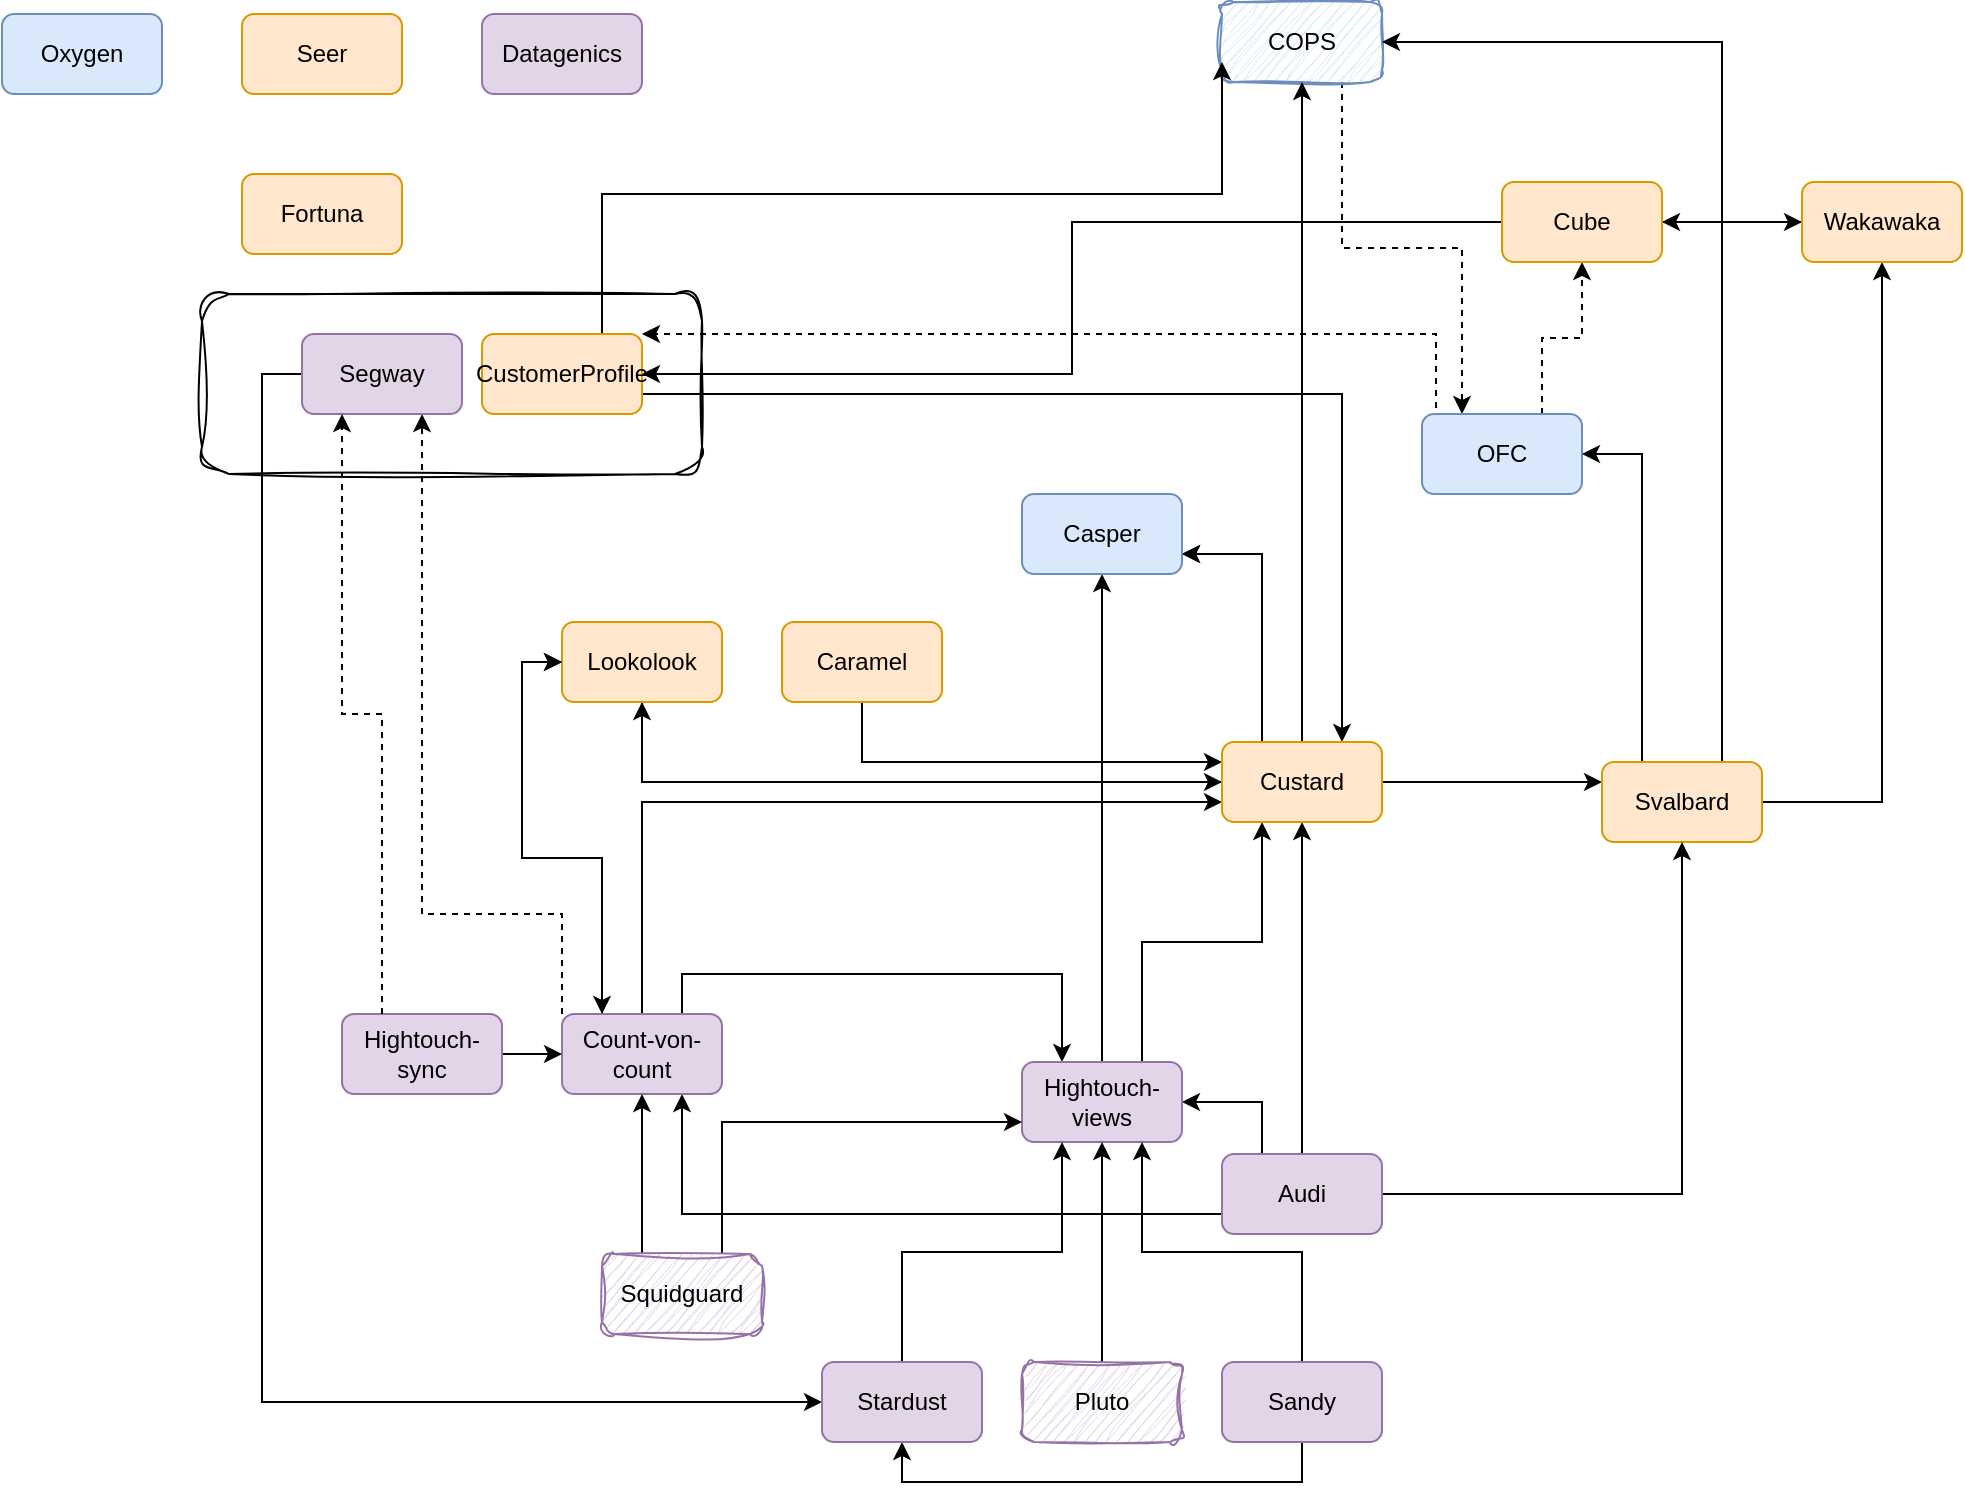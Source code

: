 <mxfile version="26.2.14">
  <diagram name="Page-1" id="VdhQL5ghfyJIWiJE1Iy3">
    <mxGraphModel dx="1234" dy="784" grid="1" gridSize="10" guides="1" tooltips="1" connect="1" arrows="1" fold="1" page="1" pageScale="1" pageWidth="1169" pageHeight="827" math="0" shadow="0">
      <root>
        <mxCell id="0" />
        <mxCell id="1" parent="0" />
        <mxCell id="4HR7i84UyUvzn1O3UmXb-10" value="" style="rounded=1;whiteSpace=wrap;html=1;fillColor=default;sketch=1;curveFitting=1;jiggle=2;" parent="1" vertex="1">
          <mxGeometry x="140" y="180" width="250" height="90" as="geometry" />
        </mxCell>
        <mxCell id="_K1MxurUgQZOxfvSzv-j-63" style="edgeStyle=orthogonalEdgeStyle;rounded=0;orthogonalLoop=1;jettySize=auto;html=1;exitX=0.75;exitY=1;exitDx=0;exitDy=0;entryX=0.25;entryY=0;entryDx=0;entryDy=0;dashed=1;" parent="1" source="_K1MxurUgQZOxfvSzv-j-3" target="_K1MxurUgQZOxfvSzv-j-4" edge="1">
          <mxGeometry relative="1" as="geometry" />
        </mxCell>
        <mxCell id="_K1MxurUgQZOxfvSzv-j-3" value="COPS" style="rounded=1;whiteSpace=wrap;html=1;fillColor=#dae8fc;strokeColor=#6c8ebf;sketch=1;curveFitting=1;jiggle=2;" parent="1" vertex="1">
          <mxGeometry x="650" y="34" width="80" height="40" as="geometry" />
        </mxCell>
        <mxCell id="_K1MxurUgQZOxfvSzv-j-64" style="edgeStyle=orthogonalEdgeStyle;rounded=0;orthogonalLoop=1;jettySize=auto;html=1;exitX=0.75;exitY=0;exitDx=0;exitDy=0;entryX=0.5;entryY=1;entryDx=0;entryDy=0;dashed=1;" parent="1" source="_K1MxurUgQZOxfvSzv-j-4" target="_K1MxurUgQZOxfvSzv-j-7" edge="1">
          <mxGeometry relative="1" as="geometry" />
        </mxCell>
        <mxCell id="_K1MxurUgQZOxfvSzv-j-65" style="edgeStyle=orthogonalEdgeStyle;rounded=0;orthogonalLoop=1;jettySize=auto;html=1;exitX=0.088;exitY=0.075;exitDx=0;exitDy=0;entryX=1;entryY=0;entryDx=0;entryDy=0;dashed=1;exitPerimeter=0;" parent="1" source="_K1MxurUgQZOxfvSzv-j-4" target="_K1MxurUgQZOxfvSzv-j-9" edge="1">
          <mxGeometry relative="1" as="geometry">
            <Array as="points">
              <mxPoint x="757" y="200" />
            </Array>
          </mxGeometry>
        </mxCell>
        <mxCell id="_K1MxurUgQZOxfvSzv-j-4" value="OFC" style="rounded=1;whiteSpace=wrap;html=1;fillColor=#dae8fc;strokeColor=#6c8ebf;" parent="1" vertex="1">
          <mxGeometry x="750" y="240" width="80" height="40" as="geometry" />
        </mxCell>
        <mxCell id="_K1MxurUgQZOxfvSzv-j-48" style="edgeStyle=orthogonalEdgeStyle;rounded=0;orthogonalLoop=1;jettySize=auto;html=1;exitX=0.5;exitY=1;exitDx=0;exitDy=0;entryX=0;entryY=0.25;entryDx=0;entryDy=0;" parent="1" source="_K1MxurUgQZOxfvSzv-j-6" target="_K1MxurUgQZOxfvSzv-j-8" edge="1">
          <mxGeometry relative="1" as="geometry" />
        </mxCell>
        <mxCell id="_K1MxurUgQZOxfvSzv-j-6" value="Caramel" style="rounded=1;whiteSpace=wrap;html=1;fillColor=#ffe6cc;strokeColor=#d79b00;" parent="1" vertex="1">
          <mxGeometry x="430" y="344" width="80" height="40" as="geometry" />
        </mxCell>
        <mxCell id="_K1MxurUgQZOxfvSzv-j-49" style="edgeStyle=orthogonalEdgeStyle;rounded=0;orthogonalLoop=1;jettySize=auto;html=1;exitX=0;exitY=0.5;exitDx=0;exitDy=0;entryX=1;entryY=0.5;entryDx=0;entryDy=0;" parent="1" source="_K1MxurUgQZOxfvSzv-j-7" target="_K1MxurUgQZOxfvSzv-j-9" edge="1">
          <mxGeometry relative="1" as="geometry" />
        </mxCell>
        <mxCell id="_K1MxurUgQZOxfvSzv-j-50" style="edgeStyle=orthogonalEdgeStyle;rounded=0;orthogonalLoop=1;jettySize=auto;html=1;exitX=1;exitY=0.5;exitDx=0;exitDy=0;entryX=0;entryY=0.5;entryDx=0;entryDy=0;" parent="1" source="_K1MxurUgQZOxfvSzv-j-7" target="_K1MxurUgQZOxfvSzv-j-13" edge="1">
          <mxGeometry relative="1" as="geometry" />
        </mxCell>
        <mxCell id="_K1MxurUgQZOxfvSzv-j-51" style="edgeStyle=orthogonalEdgeStyle;rounded=0;orthogonalLoop=1;jettySize=auto;html=1;exitX=0.25;exitY=0;exitDx=0;exitDy=0;entryX=1;entryY=0.75;entryDx=0;entryDy=0;" parent="1" source="_K1MxurUgQZOxfvSzv-j-8" target="_K1MxurUgQZOxfvSzv-j-1" edge="1">
          <mxGeometry relative="1" as="geometry" />
        </mxCell>
        <mxCell id="_K1MxurUgQZOxfvSzv-j-52" style="edgeStyle=orthogonalEdgeStyle;rounded=0;orthogonalLoop=1;jettySize=auto;html=1;exitX=0.5;exitY=0;exitDx=0;exitDy=0;entryX=0.5;entryY=1;entryDx=0;entryDy=0;" parent="1" source="_K1MxurUgQZOxfvSzv-j-8" target="_K1MxurUgQZOxfvSzv-j-3" edge="1">
          <mxGeometry relative="1" as="geometry" />
        </mxCell>
        <mxCell id="_K1MxurUgQZOxfvSzv-j-53" style="edgeStyle=orthogonalEdgeStyle;rounded=0;orthogonalLoop=1;jettySize=auto;html=1;exitX=0;exitY=0.5;exitDx=0;exitDy=0;entryX=0.5;entryY=1;entryDx=0;entryDy=0;" parent="1" source="_K1MxurUgQZOxfvSzv-j-8" target="_K1MxurUgQZOxfvSzv-j-11" edge="1">
          <mxGeometry relative="1" as="geometry" />
        </mxCell>
        <mxCell id="_K1MxurUgQZOxfvSzv-j-55" style="edgeStyle=orthogonalEdgeStyle;rounded=0;orthogonalLoop=1;jettySize=auto;html=1;exitX=1;exitY=0.5;exitDx=0;exitDy=0;entryX=0;entryY=0.25;entryDx=0;entryDy=0;" parent="1" source="_K1MxurUgQZOxfvSzv-j-8" target="_K1MxurUgQZOxfvSzv-j-12" edge="1">
          <mxGeometry relative="1" as="geometry" />
        </mxCell>
        <mxCell id="_K1MxurUgQZOxfvSzv-j-56" style="edgeStyle=orthogonalEdgeStyle;rounded=0;orthogonalLoop=1;jettySize=auto;html=1;exitX=0.75;exitY=0;exitDx=0;exitDy=0;entryX=0;entryY=0.75;entryDx=0;entryDy=0;" parent="1" source="_K1MxurUgQZOxfvSzv-j-9" target="_K1MxurUgQZOxfvSzv-j-3" edge="1">
          <mxGeometry relative="1" as="geometry">
            <Array as="points">
              <mxPoint x="340" y="130" />
              <mxPoint x="650" y="130" />
            </Array>
          </mxGeometry>
        </mxCell>
        <mxCell id="4HR7i84UyUvzn1O3UmXb-5" style="edgeStyle=orthogonalEdgeStyle;rounded=0;orthogonalLoop=1;jettySize=auto;html=1;exitX=1;exitY=0.75;exitDx=0;exitDy=0;entryX=0.75;entryY=0;entryDx=0;entryDy=0;" parent="1" source="_K1MxurUgQZOxfvSzv-j-9" target="_K1MxurUgQZOxfvSzv-j-8" edge="1">
          <mxGeometry relative="1" as="geometry" />
        </mxCell>
        <mxCell id="_K1MxurUgQZOxfvSzv-j-9" value="CustomerProfile" style="rounded=1;whiteSpace=wrap;html=1;fillColor=#ffe6cc;strokeColor=#d79b00;" parent="1" vertex="1">
          <mxGeometry x="280" y="200" width="80" height="40" as="geometry" />
        </mxCell>
        <mxCell id="_K1MxurUgQZOxfvSzv-j-10" value="Fortuna" style="rounded=1;whiteSpace=wrap;html=1;fillColor=#ffe6cc;strokeColor=#d79b00;" parent="1" vertex="1">
          <mxGeometry x="160" y="120" width="80" height="40" as="geometry" />
        </mxCell>
        <mxCell id="_K1MxurUgQZOxfvSzv-j-57" style="edgeStyle=orthogonalEdgeStyle;rounded=0;orthogonalLoop=1;jettySize=auto;html=1;exitX=0.5;exitY=1;exitDx=0;exitDy=0;entryX=0;entryY=0.5;entryDx=0;entryDy=0;" parent="1" source="_K1MxurUgQZOxfvSzv-j-11" target="_K1MxurUgQZOxfvSzv-j-8" edge="1">
          <mxGeometry relative="1" as="geometry">
            <mxPoint x="780" y="444" as="targetPoint" />
          </mxGeometry>
        </mxCell>
        <mxCell id="_K1MxurUgQZOxfvSzv-j-58" style="edgeStyle=orthogonalEdgeStyle;rounded=0;orthogonalLoop=1;jettySize=auto;html=1;exitX=0;exitY=0.5;exitDx=0;exitDy=0;entryX=0.25;entryY=0;entryDx=0;entryDy=0;" parent="1" source="_K1MxurUgQZOxfvSzv-j-11" target="_K1MxurUgQZOxfvSzv-j-16" edge="1">
          <mxGeometry relative="1" as="geometry" />
        </mxCell>
        <mxCell id="_K1MxurUgQZOxfvSzv-j-11" value="Lookolook" style="rounded=1;whiteSpace=wrap;html=1;fillColor=#ffe6cc;strokeColor=#d79b00;" parent="1" vertex="1">
          <mxGeometry x="320" y="344" width="80" height="40" as="geometry" />
        </mxCell>
        <mxCell id="_K1MxurUgQZOxfvSzv-j-59" style="edgeStyle=orthogonalEdgeStyle;rounded=0;orthogonalLoop=1;jettySize=auto;html=1;exitX=0.75;exitY=0;exitDx=0;exitDy=0;entryX=1;entryY=0.5;entryDx=0;entryDy=0;" parent="1" source="_K1MxurUgQZOxfvSzv-j-12" target="_K1MxurUgQZOxfvSzv-j-3" edge="1">
          <mxGeometry relative="1" as="geometry" />
        </mxCell>
        <mxCell id="_K1MxurUgQZOxfvSzv-j-60" style="edgeStyle=orthogonalEdgeStyle;rounded=0;orthogonalLoop=1;jettySize=auto;html=1;exitX=0.25;exitY=0;exitDx=0;exitDy=0;entryX=1;entryY=0.5;entryDx=0;entryDy=0;" parent="1" source="_K1MxurUgQZOxfvSzv-j-12" target="_K1MxurUgQZOxfvSzv-j-4" edge="1">
          <mxGeometry relative="1" as="geometry" />
        </mxCell>
        <mxCell id="_K1MxurUgQZOxfvSzv-j-61" style="edgeStyle=orthogonalEdgeStyle;rounded=0;orthogonalLoop=1;jettySize=auto;html=1;exitX=1;exitY=0.5;exitDx=0;exitDy=0;entryX=0.5;entryY=1;entryDx=0;entryDy=0;" parent="1" source="_K1MxurUgQZOxfvSzv-j-12" target="_K1MxurUgQZOxfvSzv-j-13" edge="1">
          <mxGeometry relative="1" as="geometry" />
        </mxCell>
        <mxCell id="_K1MxurUgQZOxfvSzv-j-12" value="Svalbard" style="rounded=1;whiteSpace=wrap;html=1;fillColor=#ffe6cc;strokeColor=#d79b00;" parent="1" vertex="1">
          <mxGeometry x="840" y="414" width="80" height="40" as="geometry" />
        </mxCell>
        <mxCell id="_K1MxurUgQZOxfvSzv-j-62" style="edgeStyle=orthogonalEdgeStyle;rounded=0;orthogonalLoop=1;jettySize=auto;html=1;exitX=0;exitY=0.5;exitDx=0;exitDy=0;entryX=1;entryY=0.5;entryDx=0;entryDy=0;" parent="1" source="_K1MxurUgQZOxfvSzv-j-13" target="_K1MxurUgQZOxfvSzv-j-7" edge="1">
          <mxGeometry relative="1" as="geometry" />
        </mxCell>
        <mxCell id="_K1MxurUgQZOxfvSzv-j-13" value="Wakawaka" style="rounded=1;whiteSpace=wrap;html=1;fillColor=#ffe6cc;strokeColor=#d79b00;" parent="1" vertex="1">
          <mxGeometry x="940" y="124" width="80" height="40" as="geometry" />
        </mxCell>
        <mxCell id="_K1MxurUgQZOxfvSzv-j-67" style="edgeStyle=orthogonalEdgeStyle;rounded=0;orthogonalLoop=1;jettySize=auto;html=1;exitX=0;exitY=0.75;exitDx=0;exitDy=0;entryX=0.75;entryY=1;entryDx=0;entryDy=0;" parent="1" source="_K1MxurUgQZOxfvSzv-j-14" target="_K1MxurUgQZOxfvSzv-j-16" edge="1">
          <mxGeometry relative="1" as="geometry" />
        </mxCell>
        <mxCell id="_K1MxurUgQZOxfvSzv-j-68" style="edgeStyle=orthogonalEdgeStyle;rounded=0;orthogonalLoop=1;jettySize=auto;html=1;exitX=0.5;exitY=0;exitDx=0;exitDy=0;entryX=0.5;entryY=1;entryDx=0;entryDy=0;" parent="1" source="_K1MxurUgQZOxfvSzv-j-14" target="_K1MxurUgQZOxfvSzv-j-8" edge="1">
          <mxGeometry relative="1" as="geometry" />
        </mxCell>
        <mxCell id="_K1MxurUgQZOxfvSzv-j-70" style="edgeStyle=orthogonalEdgeStyle;rounded=0;orthogonalLoop=1;jettySize=auto;html=1;entryX=1;entryY=0.5;entryDx=0;entryDy=0;exitX=0.25;exitY=0;exitDx=0;exitDy=0;" parent="1" source="_K1MxurUgQZOxfvSzv-j-14" target="_K1MxurUgQZOxfvSzv-j-19" edge="1">
          <mxGeometry relative="1" as="geometry">
            <mxPoint x="770" y="634" as="sourcePoint" />
          </mxGeometry>
        </mxCell>
        <mxCell id="_K1MxurUgQZOxfvSzv-j-71" style="edgeStyle=orthogonalEdgeStyle;rounded=0;orthogonalLoop=1;jettySize=auto;html=1;exitX=1;exitY=0.5;exitDx=0;exitDy=0;entryX=0.5;entryY=1;entryDx=0;entryDy=0;" parent="1" source="_K1MxurUgQZOxfvSzv-j-14" target="_K1MxurUgQZOxfvSzv-j-12" edge="1">
          <mxGeometry relative="1" as="geometry" />
        </mxCell>
        <mxCell id="_K1MxurUgQZOxfvSzv-j-14" value="Audi" style="rounded=1;whiteSpace=wrap;html=1;fillColor=#e1d5e7;strokeColor=#9673a6;" parent="1" vertex="1">
          <mxGeometry x="650" y="610" width="80" height="40" as="geometry" />
        </mxCell>
        <mxCell id="_K1MxurUgQZOxfvSzv-j-73" style="edgeStyle=orthogonalEdgeStyle;rounded=0;orthogonalLoop=1;jettySize=auto;html=1;exitX=0.25;exitY=0;exitDx=0;exitDy=0;entryX=0;entryY=0.5;entryDx=0;entryDy=0;" parent="1" source="_K1MxurUgQZOxfvSzv-j-16" target="_K1MxurUgQZOxfvSzv-j-11" edge="1">
          <mxGeometry relative="1" as="geometry" />
        </mxCell>
        <mxCell id="_K1MxurUgQZOxfvSzv-j-74" style="edgeStyle=orthogonalEdgeStyle;rounded=0;orthogonalLoop=1;jettySize=auto;html=1;exitX=0;exitY=0;exitDx=0;exitDy=0;entryX=0.75;entryY=1;entryDx=0;entryDy=0;dashed=1;" parent="1" source="_K1MxurUgQZOxfvSzv-j-16" target="_K1MxurUgQZOxfvSzv-j-23" edge="1">
          <mxGeometry relative="1" as="geometry">
            <Array as="points">
              <mxPoint x="320" y="490" />
              <mxPoint x="250" y="490" />
            </Array>
          </mxGeometry>
        </mxCell>
        <mxCell id="_K1MxurUgQZOxfvSzv-j-76" style="edgeStyle=orthogonalEdgeStyle;rounded=0;orthogonalLoop=1;jettySize=auto;html=1;exitX=0.5;exitY=0;exitDx=0;exitDy=0;entryX=0;entryY=0.75;entryDx=0;entryDy=0;" parent="1" source="_K1MxurUgQZOxfvSzv-j-16" target="_K1MxurUgQZOxfvSzv-j-8" edge="1">
          <mxGeometry relative="1" as="geometry">
            <mxPoint x="730" y="454" as="targetPoint" />
          </mxGeometry>
        </mxCell>
        <mxCell id="_K1MxurUgQZOxfvSzv-j-77" style="edgeStyle=orthogonalEdgeStyle;rounded=0;orthogonalLoop=1;jettySize=auto;html=1;exitX=0.75;exitY=0;exitDx=0;exitDy=0;entryX=0.25;entryY=0;entryDx=0;entryDy=0;" parent="1" source="_K1MxurUgQZOxfvSzv-j-16" target="_K1MxurUgQZOxfvSzv-j-19" edge="1">
          <mxGeometry relative="1" as="geometry">
            <mxPoint x="530" y="524" as="targetPoint" />
          </mxGeometry>
        </mxCell>
        <mxCell id="_K1MxurUgQZOxfvSzv-j-78" style="edgeStyle=orthogonalEdgeStyle;rounded=0;orthogonalLoop=1;jettySize=auto;html=1;exitX=0.25;exitY=0;exitDx=0;exitDy=0;entryX=0;entryY=0.5;entryDx=0;entryDy=0;" parent="1" source="_K1MxurUgQZOxfvSzv-j-16" target="_K1MxurUgQZOxfvSzv-j-11" edge="1">
          <mxGeometry relative="1" as="geometry" />
        </mxCell>
        <mxCell id="_K1MxurUgQZOxfvSzv-j-16" value="Count-von-count" style="rounded=1;whiteSpace=wrap;html=1;fillColor=#e1d5e7;strokeColor=#9673a6;" parent="1" vertex="1">
          <mxGeometry x="320" y="540" width="80" height="40" as="geometry" />
        </mxCell>
        <mxCell id="_K1MxurUgQZOxfvSzv-j-84" style="edgeStyle=orthogonalEdgeStyle;rounded=0;orthogonalLoop=1;jettySize=auto;html=1;exitX=1;exitY=0.5;exitDx=0;exitDy=0;entryX=0;entryY=0.5;entryDx=0;entryDy=0;" parent="1" source="_K1MxurUgQZOxfvSzv-j-18" target="_K1MxurUgQZOxfvSzv-j-16" edge="1">
          <mxGeometry relative="1" as="geometry" />
        </mxCell>
        <mxCell id="_K1MxurUgQZOxfvSzv-j-85" style="edgeStyle=orthogonalEdgeStyle;rounded=0;orthogonalLoop=1;jettySize=auto;html=1;exitX=0.5;exitY=0;exitDx=0;exitDy=0;entryX=0.5;entryY=1;entryDx=0;entryDy=0;" parent="1" source="_K1MxurUgQZOxfvSzv-j-19" target="_K1MxurUgQZOxfvSzv-j-1" edge="1">
          <mxGeometry relative="1" as="geometry" />
        </mxCell>
        <mxCell id="_K1MxurUgQZOxfvSzv-j-86" style="edgeStyle=orthogonalEdgeStyle;rounded=0;orthogonalLoop=1;jettySize=auto;html=1;exitX=0.75;exitY=0;exitDx=0;exitDy=0;entryX=0.25;entryY=1;entryDx=0;entryDy=0;" parent="1" source="_K1MxurUgQZOxfvSzv-j-19" target="_K1MxurUgQZOxfvSzv-j-8" edge="1">
          <mxGeometry relative="1" as="geometry" />
        </mxCell>
        <mxCell id="_K1MxurUgQZOxfvSzv-j-19" value="Hightouch-views" style="rounded=1;whiteSpace=wrap;html=1;fillColor=#e1d5e7;strokeColor=#9673a6;" parent="1" vertex="1">
          <mxGeometry x="550" y="564" width="80" height="40" as="geometry" />
        </mxCell>
        <mxCell id="_K1MxurUgQZOxfvSzv-j-87" style="edgeStyle=orthogonalEdgeStyle;rounded=0;orthogonalLoop=1;jettySize=auto;html=1;exitX=0.5;exitY=0;exitDx=0;exitDy=0;entryX=0.5;entryY=1;entryDx=0;entryDy=0;" parent="1" source="_K1MxurUgQZOxfvSzv-j-21" target="_K1MxurUgQZOxfvSzv-j-19" edge="1">
          <mxGeometry relative="1" as="geometry" />
        </mxCell>
        <mxCell id="_K1MxurUgQZOxfvSzv-j-21" value="Pluto" style="rounded=1;whiteSpace=wrap;html=1;fillColor=#e1d5e7;strokeColor=#9673a6;sketch=1;curveFitting=1;jiggle=2;" parent="1" vertex="1">
          <mxGeometry x="550" y="714" width="80" height="40" as="geometry" />
        </mxCell>
        <mxCell id="_K1MxurUgQZOxfvSzv-j-89" style="edgeStyle=orthogonalEdgeStyle;rounded=0;orthogonalLoop=1;jettySize=auto;html=1;exitX=0.5;exitY=0;exitDx=0;exitDy=0;entryX=0.75;entryY=1;entryDx=0;entryDy=0;" parent="1" source="_K1MxurUgQZOxfvSzv-j-22" target="_K1MxurUgQZOxfvSzv-j-19" edge="1">
          <mxGeometry relative="1" as="geometry" />
        </mxCell>
        <mxCell id="4HR7i84UyUvzn1O3UmXb-4" style="edgeStyle=orthogonalEdgeStyle;rounded=0;orthogonalLoop=1;jettySize=auto;html=1;exitX=0.5;exitY=1;exitDx=0;exitDy=0;entryX=0.5;entryY=1;entryDx=0;entryDy=0;" parent="1" source="_K1MxurUgQZOxfvSzv-j-22" target="_K1MxurUgQZOxfvSzv-j-25" edge="1">
          <mxGeometry relative="1" as="geometry" />
        </mxCell>
        <mxCell id="_K1MxurUgQZOxfvSzv-j-22" value="Sandy" style="rounded=1;whiteSpace=wrap;html=1;fillColor=#e1d5e7;strokeColor=#9673a6;" parent="1" vertex="1">
          <mxGeometry x="650" y="714" width="80" height="40" as="geometry" />
        </mxCell>
        <mxCell id="4HR7i84UyUvzn1O3UmXb-3" style="edgeStyle=orthogonalEdgeStyle;rounded=0;orthogonalLoop=1;jettySize=auto;html=1;exitX=0;exitY=0.5;exitDx=0;exitDy=0;entryX=0;entryY=0.5;entryDx=0;entryDy=0;" parent="1" source="_K1MxurUgQZOxfvSzv-j-23" target="_K1MxurUgQZOxfvSzv-j-25" edge="1">
          <mxGeometry relative="1" as="geometry" />
        </mxCell>
        <mxCell id="_K1MxurUgQZOxfvSzv-j-23" value="Segway" style="rounded=1;whiteSpace=wrap;html=1;fillColor=#e1d5e7;strokeColor=#9673a6;" parent="1" vertex="1">
          <mxGeometry x="190" y="200" width="80" height="40" as="geometry" />
        </mxCell>
        <mxCell id="_K1MxurUgQZOxfvSzv-j-90" style="edgeStyle=orthogonalEdgeStyle;rounded=0;orthogonalLoop=1;jettySize=auto;html=1;exitX=0.25;exitY=0;exitDx=0;exitDy=0;" parent="1" source="_K1MxurUgQZOxfvSzv-j-24" target="_K1MxurUgQZOxfvSzv-j-16" edge="1">
          <mxGeometry relative="1" as="geometry" />
        </mxCell>
        <mxCell id="_K1MxurUgQZOxfvSzv-j-91" style="edgeStyle=orthogonalEdgeStyle;rounded=0;orthogonalLoop=1;jettySize=auto;html=1;exitX=0.75;exitY=0;exitDx=0;exitDy=0;entryX=0;entryY=0.75;entryDx=0;entryDy=0;" parent="1" source="_K1MxurUgQZOxfvSzv-j-24" target="_K1MxurUgQZOxfvSzv-j-19" edge="1">
          <mxGeometry relative="1" as="geometry" />
        </mxCell>
        <mxCell id="_K1MxurUgQZOxfvSzv-j-24" value="Squidguard" style="rounded=1;whiteSpace=wrap;html=1;fillColor=#e1d5e7;strokeColor=#9673a6;shadow=0;glass=0;sketch=1;curveFitting=1;jiggle=2;" parent="1" vertex="1">
          <mxGeometry x="340" y="660" width="80" height="40" as="geometry" />
        </mxCell>
        <mxCell id="_K1MxurUgQZOxfvSzv-j-93" style="edgeStyle=orthogonalEdgeStyle;rounded=0;orthogonalLoop=1;jettySize=auto;html=1;exitX=0.5;exitY=0;exitDx=0;exitDy=0;entryX=0.25;entryY=1;entryDx=0;entryDy=0;" parent="1" source="_K1MxurUgQZOxfvSzv-j-25" target="_K1MxurUgQZOxfvSzv-j-19" edge="1">
          <mxGeometry relative="1" as="geometry" />
        </mxCell>
        <mxCell id="_K1MxurUgQZOxfvSzv-j-25" value="Stardust" style="rounded=1;whiteSpace=wrap;html=1;fillColor=#e1d5e7;strokeColor=#9673a6;" parent="1" vertex="1">
          <mxGeometry x="450" y="714" width="80" height="40" as="geometry" />
        </mxCell>
        <mxCell id="_K1MxurUgQZOxfvSzv-j-26" value="Oxygen" style="rounded=1;whiteSpace=wrap;html=1;fillColor=#dae8fc;strokeColor=#6c8ebf;" parent="1" vertex="1">
          <mxGeometry x="40" y="40" width="80" height="40" as="geometry" />
        </mxCell>
        <mxCell id="_K1MxurUgQZOxfvSzv-j-27" value="Seer" style="rounded=1;whiteSpace=wrap;html=1;fillColor=#ffe6cc;strokeColor=#d79b00;" parent="1" vertex="1">
          <mxGeometry x="160" y="40" width="80" height="40" as="geometry" />
        </mxCell>
        <mxCell id="_K1MxurUgQZOxfvSzv-j-28" value="Datagenics" style="rounded=1;whiteSpace=wrap;html=1;fillColor=#e1d5e7;strokeColor=#9673a6;" parent="1" vertex="1">
          <mxGeometry x="280" y="40" width="80" height="40" as="geometry" />
        </mxCell>
        <mxCell id="_K1MxurUgQZOxfvSzv-j-95" value="" style="edgeStyle=orthogonalEdgeStyle;rounded=0;orthogonalLoop=1;jettySize=auto;html=1;exitX=0.25;exitY=0;exitDx=0;exitDy=0;entryX=1;entryY=0.75;entryDx=0;entryDy=0;" parent="1" source="_K1MxurUgQZOxfvSzv-j-8" target="_K1MxurUgQZOxfvSzv-j-1" edge="1">
          <mxGeometry relative="1" as="geometry">
            <mxPoint x="1030" y="484" as="sourcePoint" />
            <mxPoint x="820" y="334" as="targetPoint" />
          </mxGeometry>
        </mxCell>
        <mxCell id="_K1MxurUgQZOxfvSzv-j-1" value="Casper" style="rounded=1;whiteSpace=wrap;html=1;fillColor=#dae8fc;strokeColor=#6c8ebf;" parent="1" vertex="1">
          <mxGeometry x="550" y="280" width="80" height="40" as="geometry" />
        </mxCell>
        <mxCell id="_K1MxurUgQZOxfvSzv-j-8" value="Custard" style="rounded=1;whiteSpace=wrap;html=1;fillColor=#ffe6cc;strokeColor=#d79b00;" parent="1" vertex="1">
          <mxGeometry x="650" y="404" width="80" height="40" as="geometry" />
        </mxCell>
        <mxCell id="_K1MxurUgQZOxfvSzv-j-18" value="Hightouch-sync" style="rounded=1;whiteSpace=wrap;html=1;fillColor=#e1d5e7;strokeColor=#9673a6;" parent="1" vertex="1">
          <mxGeometry x="210" y="540" width="80" height="40" as="geometry" />
        </mxCell>
        <mxCell id="_K1MxurUgQZOxfvSzv-j-7" value="Cube" style="rounded=1;whiteSpace=wrap;html=1;fillColor=#ffe6cc;strokeColor=#d79b00;" parent="1" vertex="1">
          <mxGeometry x="790" y="124" width="80" height="40" as="geometry" />
        </mxCell>
        <mxCell id="4HR7i84UyUvzn1O3UmXb-2" style="edgeStyle=orthogonalEdgeStyle;rounded=0;orthogonalLoop=1;jettySize=auto;html=1;exitX=0.25;exitY=0;exitDx=0;exitDy=0;entryX=0.25;entryY=1;entryDx=0;entryDy=0;dashed=1;" parent="1" source="_K1MxurUgQZOxfvSzv-j-18" target="_K1MxurUgQZOxfvSzv-j-23" edge="1">
          <mxGeometry relative="1" as="geometry">
            <mxPoint x="350" y="590" as="sourcePoint" />
            <mxPoint x="260" y="684" as="targetPoint" />
          </mxGeometry>
        </mxCell>
      </root>
    </mxGraphModel>
  </diagram>
</mxfile>
